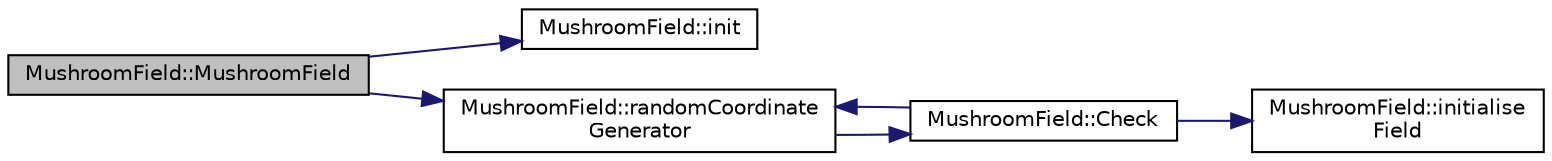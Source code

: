 digraph "MushroomField::MushroomField"
{
  edge [fontname="Helvetica",fontsize="10",labelfontname="Helvetica",labelfontsize="10"];
  node [fontname="Helvetica",fontsize="10",shape=record];
  rankdir="LR";
  Node0 [label="MushroomField::MushroomField",height=0.2,width=0.4,color="black", fillcolor="grey75", style="filled", fontcolor="black"];
  Node0 -> Node1 [color="midnightblue",fontsize="10",style="solid",fontname="Helvetica"];
  Node1 [label="MushroomField::init",height=0.2,width=0.4,color="black", fillcolor="white", style="filled",URL="$class_mushroom_field.html#a38e6556ee0d7b749d39cecc89b0d3b61",tooltip="Creates the initial randomly placed mushroom. "];
  Node0 -> Node2 [color="midnightblue",fontsize="10",style="solid",fontname="Helvetica"];
  Node2 [label="MushroomField::randomCoordinate\lGenerator",height=0.2,width=0.4,color="black", fillcolor="white", style="filled",URL="$class_mushroom_field.html#afe6c8d9e299324560fa7ad9d1727975d",tooltip="Generates random x,y numbers within the specified range. "];
  Node2 -> Node3 [color="midnightblue",fontsize="10",style="solid",fontname="Helvetica"];
  Node3 [label="MushroomField::Check",height=0.2,width=0.4,color="black", fillcolor="white", style="filled",URL="$class_mushroom_field.html#a8f5280014366536ac0ea12ed2cc6a1cb",tooltip="Checks if the 2D locations of each mushroom is in the same position. "];
  Node3 -> Node2 [color="midnightblue",fontsize="10",style="solid",fontname="Helvetica"];
  Node3 -> Node4 [color="midnightblue",fontsize="10",style="solid",fontname="Helvetica"];
  Node4 [label="MushroomField::initialise\lField",height=0.2,width=0.4,color="black", fillcolor="white", style="filled",URL="$class_mushroom_field.html#a68126ecfccd1b8d9090f14b160c3d3e4",tooltip="Sets the 2D locations of each mushroom. "];
}
